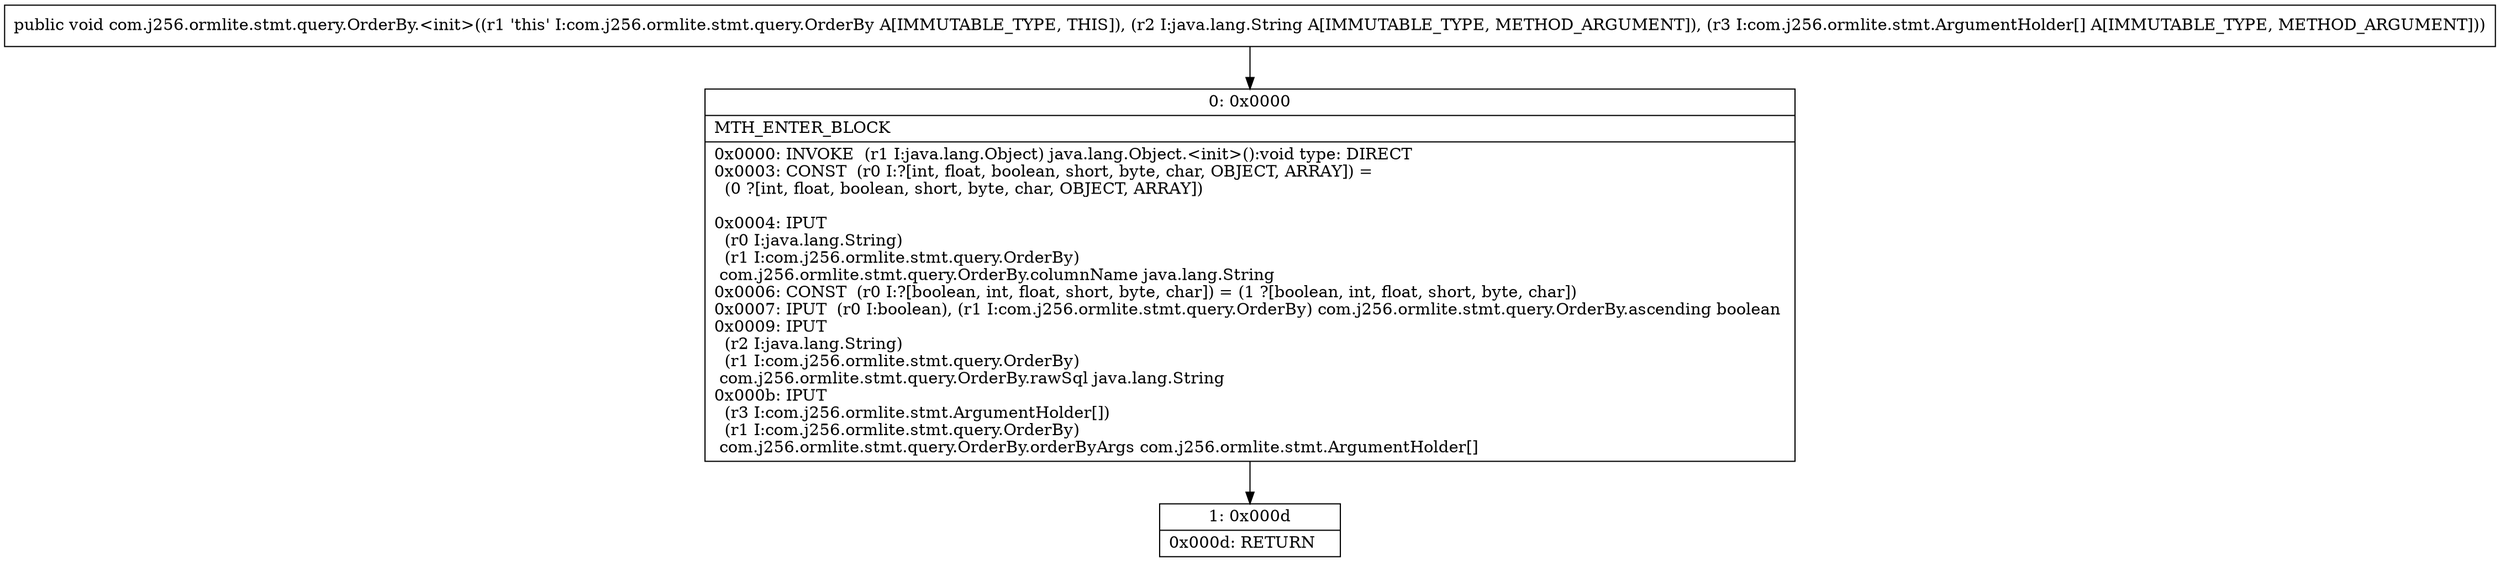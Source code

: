 digraph "CFG forcom.j256.ormlite.stmt.query.OrderBy.\<init\>(Ljava\/lang\/String;[Lcom\/j256\/ormlite\/stmt\/ArgumentHolder;)V" {
Node_0 [shape=record,label="{0\:\ 0x0000|MTH_ENTER_BLOCK\l|0x0000: INVOKE  (r1 I:java.lang.Object) java.lang.Object.\<init\>():void type: DIRECT \l0x0003: CONST  (r0 I:?[int, float, boolean, short, byte, char, OBJECT, ARRAY]) = \l  (0 ?[int, float, boolean, short, byte, char, OBJECT, ARRAY])\l \l0x0004: IPUT  \l  (r0 I:java.lang.String)\l  (r1 I:com.j256.ormlite.stmt.query.OrderBy)\l com.j256.ormlite.stmt.query.OrderBy.columnName java.lang.String \l0x0006: CONST  (r0 I:?[boolean, int, float, short, byte, char]) = (1 ?[boolean, int, float, short, byte, char]) \l0x0007: IPUT  (r0 I:boolean), (r1 I:com.j256.ormlite.stmt.query.OrderBy) com.j256.ormlite.stmt.query.OrderBy.ascending boolean \l0x0009: IPUT  \l  (r2 I:java.lang.String)\l  (r1 I:com.j256.ormlite.stmt.query.OrderBy)\l com.j256.ormlite.stmt.query.OrderBy.rawSql java.lang.String \l0x000b: IPUT  \l  (r3 I:com.j256.ormlite.stmt.ArgumentHolder[])\l  (r1 I:com.j256.ormlite.stmt.query.OrderBy)\l com.j256.ormlite.stmt.query.OrderBy.orderByArgs com.j256.ormlite.stmt.ArgumentHolder[] \l}"];
Node_1 [shape=record,label="{1\:\ 0x000d|0x000d: RETURN   \l}"];
MethodNode[shape=record,label="{public void com.j256.ormlite.stmt.query.OrderBy.\<init\>((r1 'this' I:com.j256.ormlite.stmt.query.OrderBy A[IMMUTABLE_TYPE, THIS]), (r2 I:java.lang.String A[IMMUTABLE_TYPE, METHOD_ARGUMENT]), (r3 I:com.j256.ormlite.stmt.ArgumentHolder[] A[IMMUTABLE_TYPE, METHOD_ARGUMENT])) }"];
MethodNode -> Node_0;
Node_0 -> Node_1;
}


